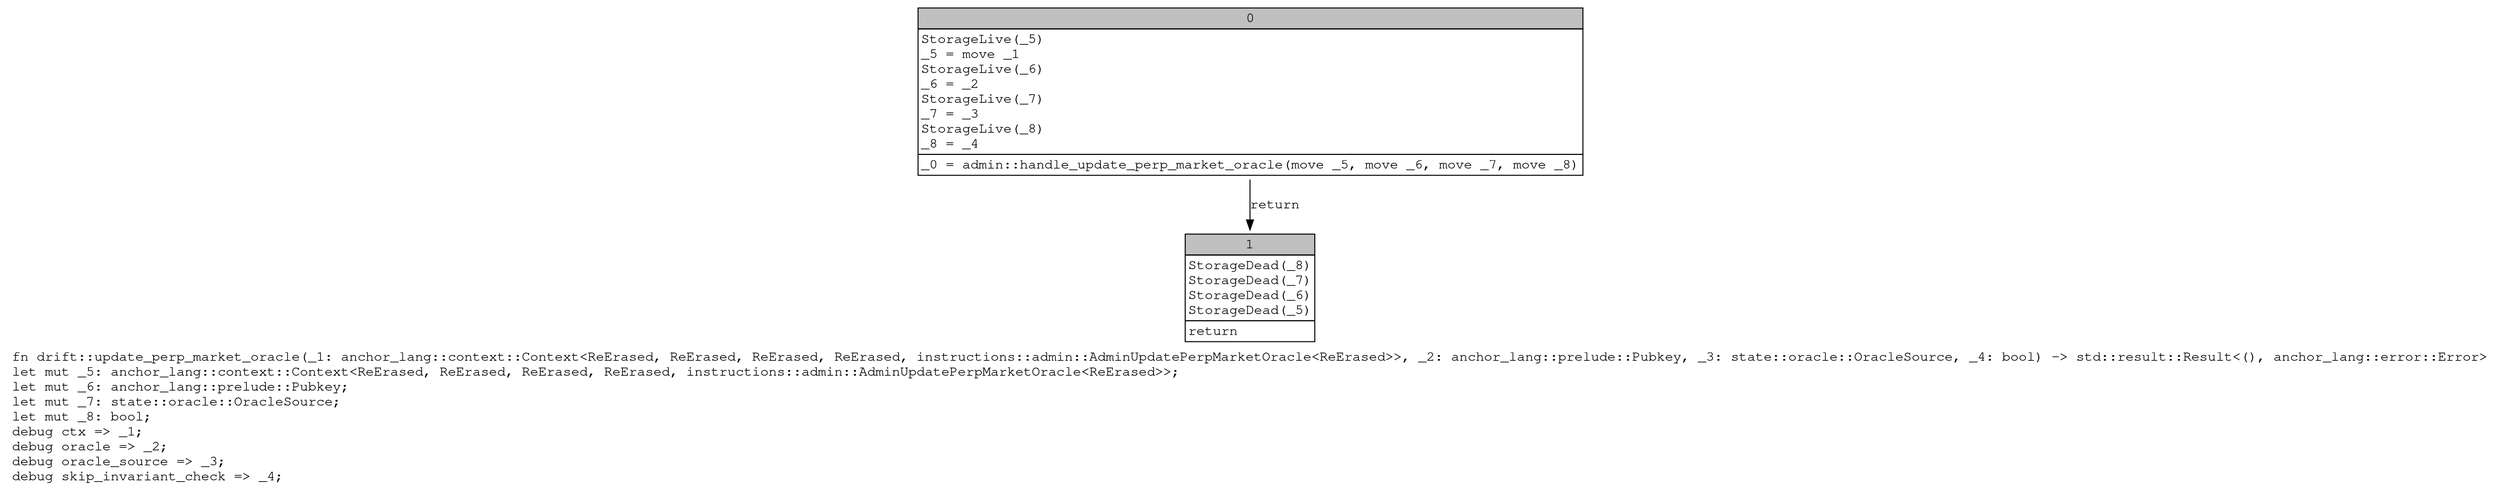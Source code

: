 digraph Mir_0_20093 {
    graph [fontname="Courier, monospace"];
    node [fontname="Courier, monospace"];
    edge [fontname="Courier, monospace"];
    label=<fn drift::update_perp_market_oracle(_1: anchor_lang::context::Context&lt;ReErased, ReErased, ReErased, ReErased, instructions::admin::AdminUpdatePerpMarketOracle&lt;ReErased&gt;&gt;, _2: anchor_lang::prelude::Pubkey, _3: state::oracle::OracleSource, _4: bool) -&gt; std::result::Result&lt;(), anchor_lang::error::Error&gt;<br align="left"/>let mut _5: anchor_lang::context::Context&lt;ReErased, ReErased, ReErased, ReErased, instructions::admin::AdminUpdatePerpMarketOracle&lt;ReErased&gt;&gt;;<br align="left"/>let mut _6: anchor_lang::prelude::Pubkey;<br align="left"/>let mut _7: state::oracle::OracleSource;<br align="left"/>let mut _8: bool;<br align="left"/>debug ctx =&gt; _1;<br align="left"/>debug oracle =&gt; _2;<br align="left"/>debug oracle_source =&gt; _3;<br align="left"/>debug skip_invariant_check =&gt; _4;<br align="left"/>>;
    bb0__0_20093 [shape="none", label=<<table border="0" cellborder="1" cellspacing="0"><tr><td bgcolor="gray" align="center" colspan="1">0</td></tr><tr><td align="left" balign="left">StorageLive(_5)<br/>_5 = move _1<br/>StorageLive(_6)<br/>_6 = _2<br/>StorageLive(_7)<br/>_7 = _3<br/>StorageLive(_8)<br/>_8 = _4<br/></td></tr><tr><td align="left">_0 = admin::handle_update_perp_market_oracle(move _5, move _6, move _7, move _8)</td></tr></table>>];
    bb1__0_20093 [shape="none", label=<<table border="0" cellborder="1" cellspacing="0"><tr><td bgcolor="gray" align="center" colspan="1">1</td></tr><tr><td align="left" balign="left">StorageDead(_8)<br/>StorageDead(_7)<br/>StorageDead(_6)<br/>StorageDead(_5)<br/></td></tr><tr><td align="left">return</td></tr></table>>];
    bb0__0_20093 -> bb1__0_20093 [label="return"];
}
